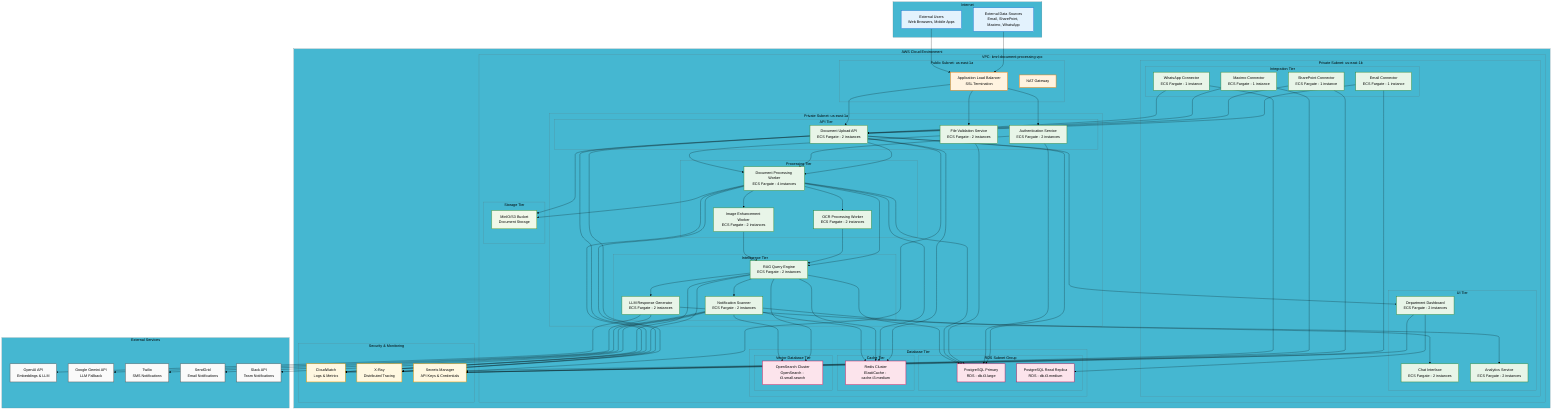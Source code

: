 %%{
  init: {
    'theme': 'base',
    'themeVariables': {
      'primaryColor': '#ff6b6b',
      'primaryTextColor': '#000000',
      'primaryBorderColor': '#ff6b6b',
      'lineColor': '#000000',
      'sectionBkgColor': '#f8f9fa',
      'altSectionBkgColor': '#e9ecef',
      'gridColor': '#dee2e6',
      'secondaryColor': '#4ecdc4',
      'tertiaryColor': '#45b7d1',
      'primaryTextColor': '#000000',
      'secondaryTextColor': '#000000',
      'tertiaryTextColor': '#000000',
      'lineColor': '#000000',
      'textColor': '#000000',
      'mainBkg': '#ffffff',
      'secondBkg': '#f8f9fa',
      'tertiaryBkg': '#e9ecef'
    }
  }
}%%

%% KMRL Document Processing System - Deployment Diagram
%% Source: detailed_flow.md sections 1-7, flow.md phases 1-4, flow2.md steps 1-42
%% Author: Systems Architect
%% Date: 2024-12-19
%% Purpose: Cloud deployment topology and network boundaries

graph TB
    subgraph "Internet"
        EXT1[External Data Sources<br/>Email, SharePoint, Maximo, WhatsApp]
        EXT2[External Users<br/>Web Browsers, Mobile Apps]
    end
    
    subgraph "AWS Cloud Environment"
        subgraph "VPC: kmrl-document-processing-vpc"
            subgraph "Public Subnet: us-east-1a"
                LB[Application Load Balancer<br/>SSL Termination]
                NAT1[NAT Gateway]
            end
            
            subgraph "Private Subnet: us-east-1a"
                subgraph "API Tier"
                    API1[Document Upload API<br/>ECS Fargate - 2 instances]
                    API2[Authentication Service<br/>ECS Fargate - 2 instances]
                    API3[File Validation Service<br/>ECS Fargate - 2 instances]
                end
                
                subgraph "Processing Tier"
                    WORKER1[Document Processing Worker<br/>ECS Fargate - 4 instances]
                    WORKER2[OCR Processing Worker<br/>ECS Fargate - 2 instances]
                    WORKER3[Image Enhancement Worker<br/>ECS Fargate - 2 instances]
                end
                
                subgraph "Intelligence Tier"
                    RAG1[RAG Query Engine<br/>ECS Fargate - 2 instances]
                    RAG2[LLM Response Generator<br/>ECS Fargate - 2 instances]
                    NOTIF1[Notification Scanner<br/>ECS Fargate - 2 instances]
                end
            end
            
            subgraph "Private Subnet: us-east-1b"
                subgraph "UI Tier"
                    UI1[Department Dashboard<br/>ECS Fargate - 2 instances]
                    UI2[Chat Interface<br/>ECS Fargate - 2 instances]
                    UI3[Analytics Service<br/>ECS Fargate - 2 instances]
                end
                
                subgraph "Integration Tier"
                    CONN1[Email Connector<br/>ECS Fargate - 1 instance]
                    CONN2[SharePoint Connector<br/>ECS Fargate - 1 instance]
                    CONN3[Maximo Connector<br/>ECS Fargate - 1 instance]
                    CONN4[WhatsApp Connector<br/>ECS Fargate - 1 instance]
                end
            end
            
            subgraph "Database Tier"
                subgraph "RDS Subnet Group"
                    PG1[PostgreSQL Primary<br/>RDS - db.t3.large]
                    PG2[PostgreSQL Read Replica<br/>RDS - db.t3.medium]
                end
                
                subgraph "Cache Tier"
                    REDIS1[Redis Cluster<br/>ElastiCache - cache.t3.medium]
                end
                
                subgraph "Vector Database Tier"
                    OS1[OpenSearch Cluster<br/>OpenSearch - t3.small.search]
                end
            end
            
            subgraph "Storage Tier"
                S3[MinIO/S3 Bucket<br/>Document Storage]
            end
        end
        
        subgraph "Security & Monitoring"
            CW[CloudWatch<br/>Logs & Metrics]
            XRAY[X-Ray<br/>Distributed Tracing]
            SECRETS[Secrets Manager<br/>API Keys & Credentials]
        end
    end
    
    subgraph "External Services"
        OPENAI[OpenAI API<br/>Embeddings & LLM]
        GEMINI[Google Gemini API<br/>LLM Fallback]
        TWILIO[Twilio<br/>SMS Notifications]
        SENDGRID[SendGrid<br/>Email Notifications]
        SLACK[Slack API<br/>Team Notifications]
    end
    
    %% Network Connections
    EXT1 --> LB
    EXT2 --> LB
    LB --> API1
    LB --> API2
    LB --> API3
    
    API1 --> WORKER1
    API2 --> WORKER1
    API3 --> WORKER1
    
    WORKER1 --> WORKER2
    WORKER1 --> WORKER3
    
    WORKER1 --> RAG1
    WORKER2 --> RAG1
    WORKER3 --> RAG1
    
    RAG1 --> RAG2
    RAG1 --> NOTIF1
    
    API1 --> UI1
    RAG2 --> UI2
    NOTIF1 --> UI3
    
    CONN1 --> API1
    CONN2 --> API1
    CONN3 --> API1
    CONN4 --> API1
    
    API1 --> PG1
    API2 --> PG1
    API3 --> PG1
    WORKER1 --> PG1
    RAG1 --> PG1
    UI1 --> PG2
    
    API1 --> REDIS1
    WORKER1 --> REDIS1
    RAG1 --> REDIS1
    NOTIF1 --> REDIS1
    
    RAG1 --> OS1
    NOTIF1 --> OS1
    
    API1 --> S3
    WORKER1 --> S3
    
    RAG2 --> OPENAI
    RAG2 --> GEMINI
    NOTIF1 --> TWILIO
    NOTIF1 --> SENDGRID
    NOTIF1 --> SLACK
    
    %% Monitoring Connections
    API1 --> CW
    WORKER1 --> CW
    RAG1 --> CW
    UI1 --> CW
    API1 --> XRAY
    WORKER1 --> XRAY
    RAG1 --> XRAY
    
    %% Security Connections
    API1 --> SECRETS
    CONN1 --> SECRETS
    CONN2 --> SECRETS
    CONN3 --> SECRETS
    CONN4 --> SECRETS
    
    %% Styling
    classDef internet fill:#e3f2fd,stroke:#1976d2,stroke-width:2px
    classDef vpc fill:#f3e5f5,stroke:#7b1fa2,stroke-width:3px
    classDef public fill:#fff3e0,stroke:#f57c00,stroke-width:2px
    classDef private fill:#e8f5e8,stroke:#388e3c,stroke-width:2px
    classDef database fill:#fce4ec,stroke:#c2185b,stroke-width:2px
    classDef storage fill:#f1f8e9,stroke:#689f38,stroke-width:2px
    classDef external fill:#fafafa,stroke:#616161,stroke-width:2px
    classDef monitoring fill:#fff8e1,stroke:#ffa000,stroke-width:2px
    
    class EXT1,EXT2 internet
    class LB,NAT1 public
    class API1,API2,API3,WORKER1,WORKER2,WORKER3,RAG1,RAG2,NOTIF1,UI1,UI2,UI3,CONN1,CONN2,CONN3,CONN4 private
    class PG1,PG2,REDIS1,OS1 database
    class S3 storage
    class OPENAI,GEMINI,TWILIO,SENDGRID,SLACK external
    class CW,XRAY,SECRETS monitoring